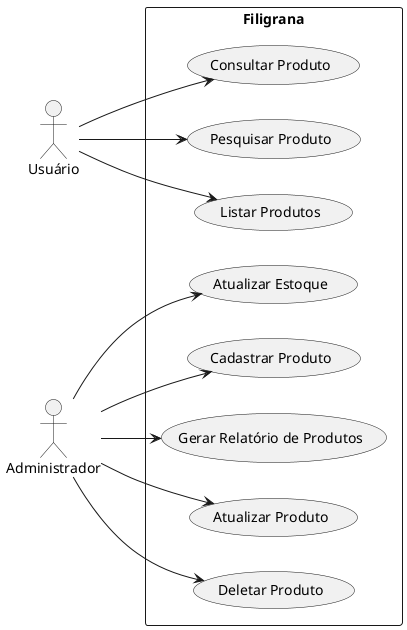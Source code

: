 @startuml
left to right direction

actor "Usuário" as User
actor "Administrador" as Admin

rectangle "Filigrana" {
  usecase "Listar Produtos" as UC_ListarProdutos
  usecase "Cadastrar Produto" as UC_CadastrarProduto
  usecase "Consultar Produto" as UC_ConsultarProduto
  usecase "Atualizar Produto" as UC_AtualizarProduto
  usecase "Deletar Produto" as UC_DeletarProduto
  usecase "Pesquisar Produto" as UC_PesquisarProduto
  usecase "Gerar Relatório de Produtos" as UC_GerarRelatorioProdutos
  usecase "Atualizar Estoque" as UC_AtualizarEstoque
}

User --> UC_ListarProdutos
User --> UC_ConsultarProduto
User --> UC_PesquisarProduto

Admin --> UC_CadastrarProduto
Admin --> UC_AtualizarProduto
Admin --> UC_DeletarProduto
Admin --> UC_GerarRelatorioProdutos
Admin --> UC_AtualizarEstoque

@enduml
